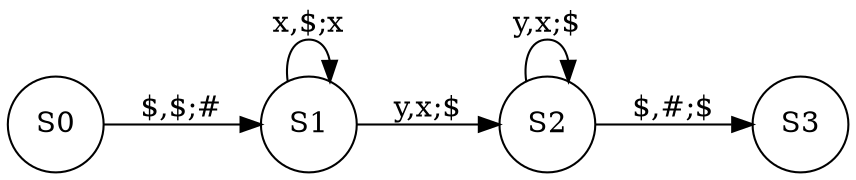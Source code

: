 digraph AP2{
node[style="filled", shape=circle, fillcolor="white"];
rankdir=LR;S0[label="S0"];
S1[label="S1"];
S2[label="S2"];
S3[label="S3"];
S0->S1[label="$,$;#"];
S1->S1[label="x,$;x"];
S1->S2[label="y,x;$"];
S2->S2[label="y,x;$"];
S2->S3[label="$,#;$"];
}